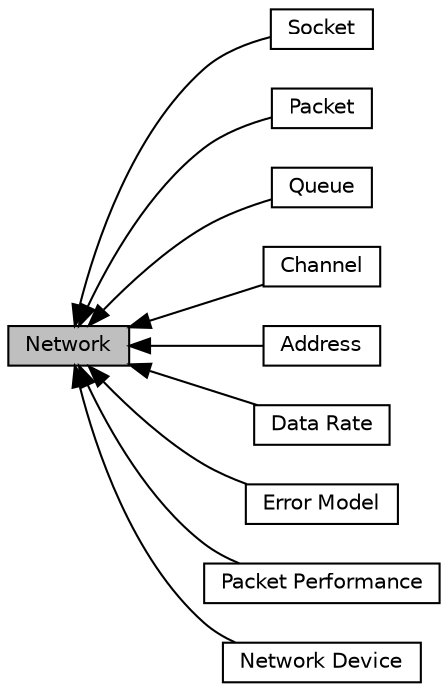 digraph "Network"
{
  edge [fontname="Helvetica",fontsize="10",labelfontname="Helvetica",labelfontsize="10"];
  node [fontname="Helvetica",fontsize="10",shape=record];
  rankdir=LR;
  Node6 [label="Socket",height=0.2,width=0.4,color="black", fillcolor="white", style="filled",URL="$d9/ded/group__socket.html"];
  Node4 [label="Packet",height=0.2,width=0.4,color="black", fillcolor="white", style="filled",URL="$db/dd9/group__packet.html"];
  Node0 [label="Network",height=0.2,width=0.4,color="black", fillcolor="grey75", style="filled", fontcolor="black"];
  Node9 [label="Queue",height=0.2,width=0.4,color="black", fillcolor="white", style="filled",URL="$d1/d84/group__queue.html"];
  Node2 [label="Channel",height=0.2,width=0.4,color="black", fillcolor="white", style="filled",URL="$d9/d37/group__channel.html"];
  Node1 [label="Address",height=0.2,width=0.4,color="black", fillcolor="white", style="filled",URL="$de/daf/group__address.html"];
  Node7 [label="Data Rate",height=0.2,width=0.4,color="black", fillcolor="white", style="filled",URL="$d5/d85/group__datarate.html"];
  Node8 [label="Error Model",height=0.2,width=0.4,color="black", fillcolor="white", style="filled",URL="$d5/d41/group__errormodel.html"];
  Node5 [label="Packet Performance",height=0.2,width=0.4,color="black", fillcolor="white", style="filled",URL="$d6/d26/group__packetperf.html"];
  Node3 [label="Network Device",height=0.2,width=0.4,color="black", fillcolor="white", style="filled",URL="$d2/d15/group__netdevice.html"];
  Node0->Node1 [shape=plaintext, dir="back", style="solid"];
  Node0->Node2 [shape=plaintext, dir="back", style="solid"];
  Node0->Node3 [shape=plaintext, dir="back", style="solid"];
  Node0->Node4 [shape=plaintext, dir="back", style="solid"];
  Node0->Node5 [shape=plaintext, dir="back", style="solid"];
  Node0->Node6 [shape=plaintext, dir="back", style="solid"];
  Node0->Node7 [shape=plaintext, dir="back", style="solid"];
  Node0->Node8 [shape=plaintext, dir="back", style="solid"];
  Node0->Node9 [shape=plaintext, dir="back", style="solid"];
}
